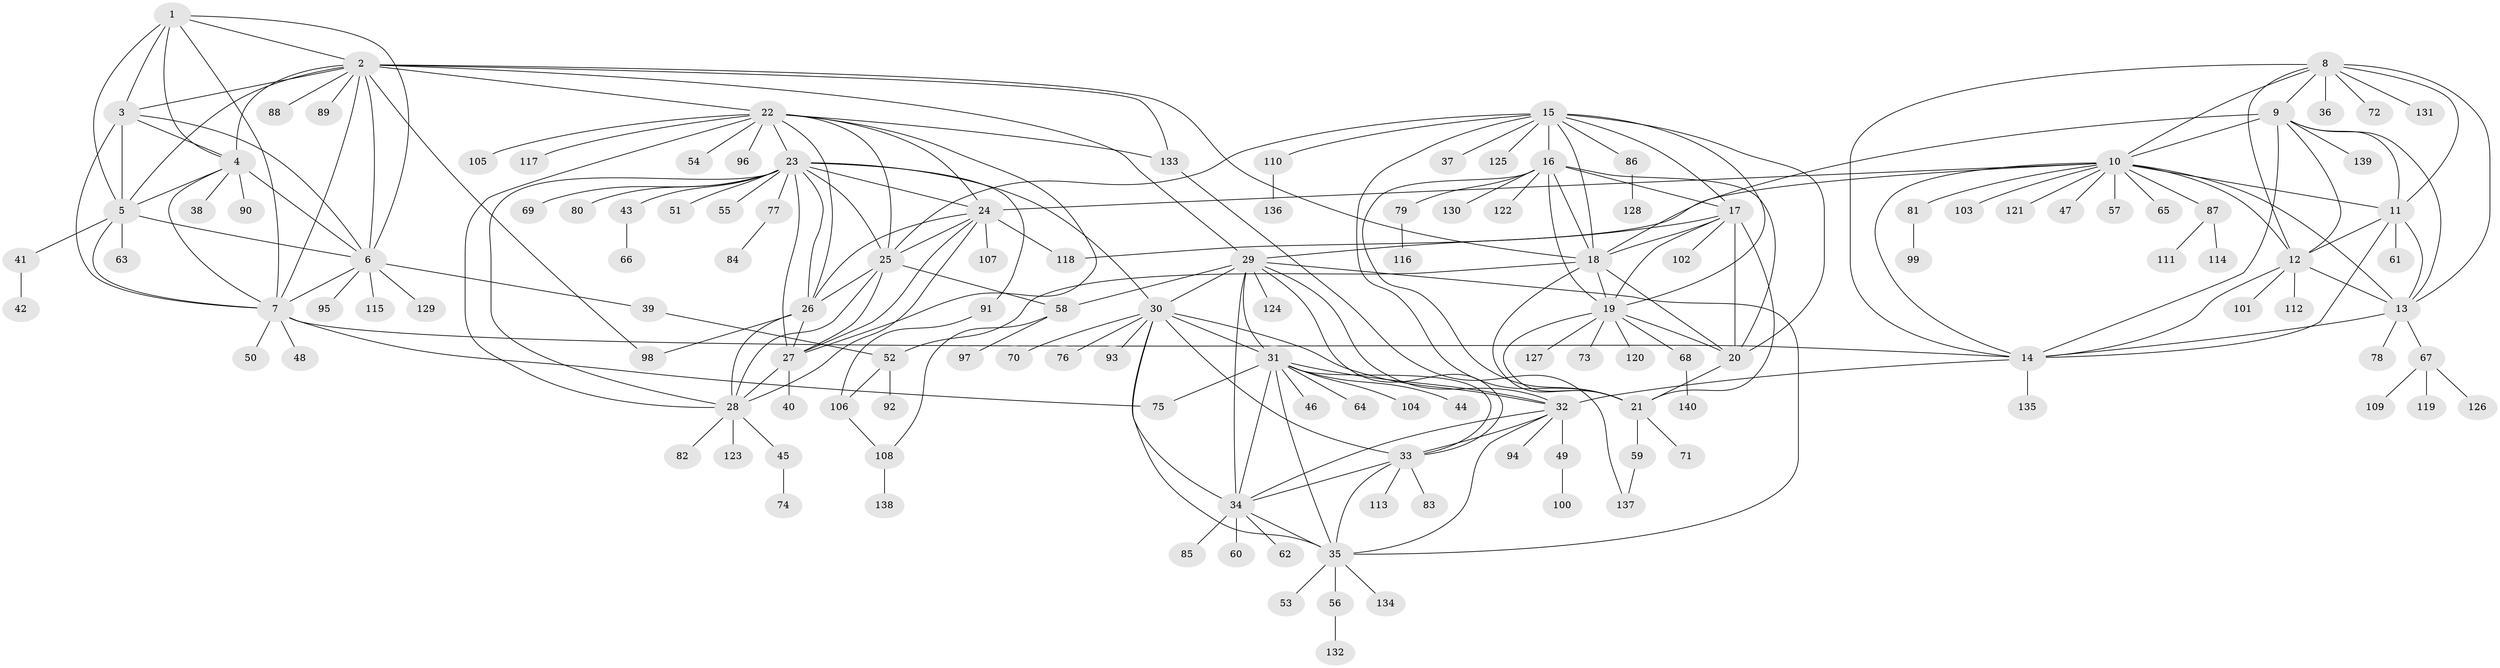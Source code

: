 // coarse degree distribution, {4: 0.04285714285714286, 9: 0.02857142857142857, 14: 0.02857142857142857, 6: 0.05714285714285714, 7: 0.04285714285714286, 5: 0.04285714285714286, 11: 0.014285714285714285, 10: 0.014285714285714285, 1: 0.6428571428571429, 2: 0.08571428571428572}
// Generated by graph-tools (version 1.1) at 2025/19/03/04/25 18:19:43]
// undirected, 140 vertices, 229 edges
graph export_dot {
graph [start="1"]
  node [color=gray90,style=filled];
  1;
  2;
  3;
  4;
  5;
  6;
  7;
  8;
  9;
  10;
  11;
  12;
  13;
  14;
  15;
  16;
  17;
  18;
  19;
  20;
  21;
  22;
  23;
  24;
  25;
  26;
  27;
  28;
  29;
  30;
  31;
  32;
  33;
  34;
  35;
  36;
  37;
  38;
  39;
  40;
  41;
  42;
  43;
  44;
  45;
  46;
  47;
  48;
  49;
  50;
  51;
  52;
  53;
  54;
  55;
  56;
  57;
  58;
  59;
  60;
  61;
  62;
  63;
  64;
  65;
  66;
  67;
  68;
  69;
  70;
  71;
  72;
  73;
  74;
  75;
  76;
  77;
  78;
  79;
  80;
  81;
  82;
  83;
  84;
  85;
  86;
  87;
  88;
  89;
  90;
  91;
  92;
  93;
  94;
  95;
  96;
  97;
  98;
  99;
  100;
  101;
  102;
  103;
  104;
  105;
  106;
  107;
  108;
  109;
  110;
  111;
  112;
  113;
  114;
  115;
  116;
  117;
  118;
  119;
  120;
  121;
  122;
  123;
  124;
  125;
  126;
  127;
  128;
  129;
  130;
  131;
  132;
  133;
  134;
  135;
  136;
  137;
  138;
  139;
  140;
  1 -- 2;
  1 -- 3;
  1 -- 4;
  1 -- 5;
  1 -- 6;
  1 -- 7;
  2 -- 3;
  2 -- 4;
  2 -- 5;
  2 -- 6;
  2 -- 7;
  2 -- 18;
  2 -- 22;
  2 -- 29;
  2 -- 88;
  2 -- 89;
  2 -- 98;
  2 -- 133;
  3 -- 4;
  3 -- 5;
  3 -- 6;
  3 -- 7;
  4 -- 5;
  4 -- 6;
  4 -- 7;
  4 -- 38;
  4 -- 90;
  5 -- 6;
  5 -- 7;
  5 -- 41;
  5 -- 63;
  6 -- 7;
  6 -- 39;
  6 -- 95;
  6 -- 115;
  6 -- 129;
  7 -- 14;
  7 -- 48;
  7 -- 50;
  7 -- 75;
  8 -- 9;
  8 -- 10;
  8 -- 11;
  8 -- 12;
  8 -- 13;
  8 -- 14;
  8 -- 36;
  8 -- 72;
  8 -- 131;
  9 -- 10;
  9 -- 11;
  9 -- 12;
  9 -- 13;
  9 -- 14;
  9 -- 18;
  9 -- 139;
  10 -- 11;
  10 -- 12;
  10 -- 13;
  10 -- 14;
  10 -- 24;
  10 -- 47;
  10 -- 57;
  10 -- 65;
  10 -- 81;
  10 -- 87;
  10 -- 103;
  10 -- 118;
  10 -- 121;
  11 -- 12;
  11 -- 13;
  11 -- 14;
  11 -- 61;
  12 -- 13;
  12 -- 14;
  12 -- 101;
  12 -- 112;
  13 -- 14;
  13 -- 67;
  13 -- 78;
  14 -- 32;
  14 -- 135;
  15 -- 16;
  15 -- 17;
  15 -- 18;
  15 -- 19;
  15 -- 20;
  15 -- 21;
  15 -- 25;
  15 -- 37;
  15 -- 86;
  15 -- 110;
  15 -- 125;
  16 -- 17;
  16 -- 18;
  16 -- 19;
  16 -- 20;
  16 -- 21;
  16 -- 79;
  16 -- 122;
  16 -- 130;
  17 -- 18;
  17 -- 19;
  17 -- 20;
  17 -- 21;
  17 -- 29;
  17 -- 102;
  18 -- 19;
  18 -- 20;
  18 -- 21;
  18 -- 52;
  19 -- 20;
  19 -- 21;
  19 -- 68;
  19 -- 73;
  19 -- 120;
  19 -- 127;
  20 -- 21;
  21 -- 59;
  21 -- 71;
  22 -- 23;
  22 -- 24;
  22 -- 25;
  22 -- 26;
  22 -- 27;
  22 -- 28;
  22 -- 54;
  22 -- 96;
  22 -- 105;
  22 -- 117;
  22 -- 133;
  23 -- 24;
  23 -- 25;
  23 -- 26;
  23 -- 27;
  23 -- 28;
  23 -- 30;
  23 -- 43;
  23 -- 51;
  23 -- 55;
  23 -- 69;
  23 -- 77;
  23 -- 80;
  23 -- 91;
  24 -- 25;
  24 -- 26;
  24 -- 27;
  24 -- 28;
  24 -- 107;
  24 -- 118;
  25 -- 26;
  25 -- 27;
  25 -- 28;
  25 -- 58;
  26 -- 27;
  26 -- 28;
  26 -- 98;
  27 -- 28;
  27 -- 40;
  28 -- 45;
  28 -- 82;
  28 -- 123;
  29 -- 30;
  29 -- 31;
  29 -- 32;
  29 -- 33;
  29 -- 34;
  29 -- 35;
  29 -- 58;
  29 -- 124;
  30 -- 31;
  30 -- 32;
  30 -- 33;
  30 -- 34;
  30 -- 35;
  30 -- 70;
  30 -- 76;
  30 -- 93;
  31 -- 32;
  31 -- 33;
  31 -- 34;
  31 -- 35;
  31 -- 44;
  31 -- 46;
  31 -- 64;
  31 -- 75;
  31 -- 104;
  32 -- 33;
  32 -- 34;
  32 -- 35;
  32 -- 49;
  32 -- 94;
  33 -- 34;
  33 -- 35;
  33 -- 83;
  33 -- 113;
  34 -- 35;
  34 -- 60;
  34 -- 62;
  34 -- 85;
  35 -- 53;
  35 -- 56;
  35 -- 134;
  39 -- 52;
  41 -- 42;
  43 -- 66;
  45 -- 74;
  49 -- 100;
  52 -- 92;
  52 -- 106;
  56 -- 132;
  58 -- 97;
  58 -- 108;
  59 -- 137;
  67 -- 109;
  67 -- 119;
  67 -- 126;
  68 -- 140;
  77 -- 84;
  79 -- 116;
  81 -- 99;
  86 -- 128;
  87 -- 111;
  87 -- 114;
  91 -- 106;
  106 -- 108;
  108 -- 138;
  110 -- 136;
  133 -- 137;
}
